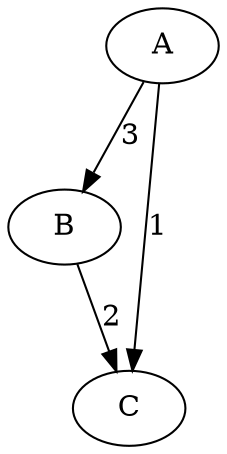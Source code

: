digraph G {
  "A";
  "B";
  "C";
  "A" -> "B" [label="3"];
  "A" -> "C" [label="1"];
  "B" -> "C" [label="2"];
}
